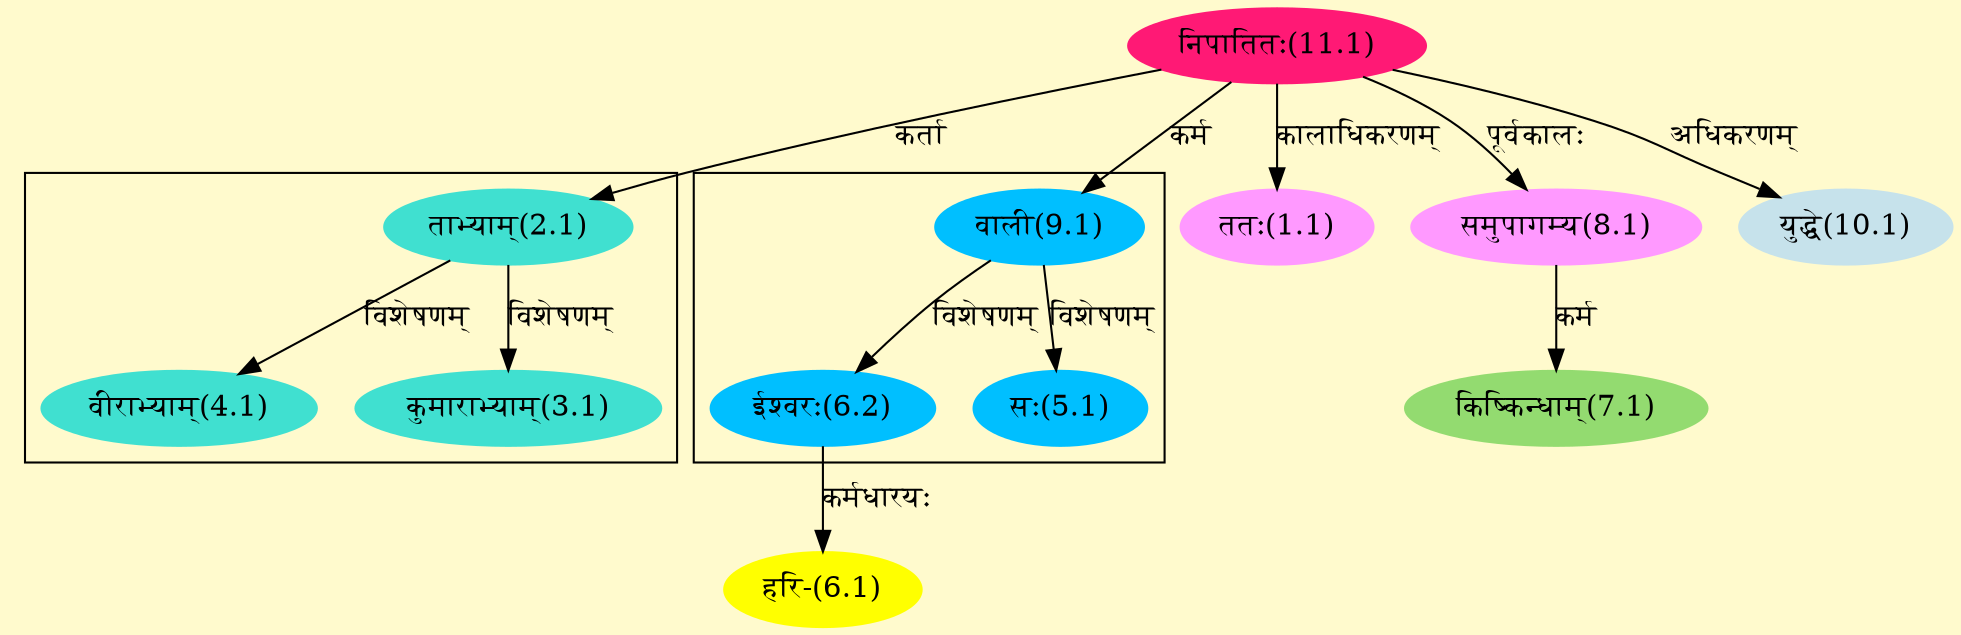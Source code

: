 digraph G{
rankdir=BT;
 compound=true;
 bgcolor="lemonchiffon1";

subgraph cluster_1{
Node3_1 [style=filled, color="#40E0D0" label = "कुमाराभ्याम्(3.1)"]
Node2_1 [style=filled, color="#40E0D0" label = "ताभ्याम्(2.1)"]
Node4_1 [style=filled, color="#40E0D0" label = "वीराभ्याम्(4.1)"]

}

subgraph cluster_2{
Node5_1 [style=filled, color="#00BFFF" label = "सः(5.1)"]
Node9_1 [style=filled, color="#00BFFF" label = "वाली(9.1)"]
Node6_2 [style=filled, color="#00BFFF" label = "ईश्वरः(6.2)"]

}
Node1_1 [style=filled, color="#FF99FF" label = "ततः(1.1)"]
Node11_1 [style=filled, color="#FF1975" label = "निपातितः(11.1)"]
Node2_1 [style=filled, color="#40E0D0" label = "ताभ्याम्(2.1)"]
Node6_1 [style=filled, color="#FFFF00" label = "हरि-(6.1)"]
Node6_2 [style=filled, color="#00BFFF" label = "ईश्वरः(6.2)"]
Node7_1 [style=filled, color="#93DB70" label = "किष्किन्धाम्(7.1)"]
Node8_1 [style=filled, color="#FF99FF" label = "समुपागम्य(8.1)"]
Node9_1 [style=filled, color="#00BFFF" label = "वाली(9.1)"]
Node10_1 [style=filled, color="#C6E2EB" label = "युद्धे(10.1)"]
/* Start of Relations section */

Node1_1 -> Node11_1 [  label="कालाधिकरणम्"  dir="back" ]
Node2_1 -> Node11_1 [  label="कर्ता"  dir="back" ]
Node3_1 -> Node2_1 [  label="विशेषणम्"  dir="back" ]
Node4_1 -> Node2_1 [  label="विशेषणम्"  dir="back" ]
Node5_1 -> Node9_1 [  label="विशेषणम्"  dir="back" ]
Node6_1 -> Node6_2 [  label="कर्मधारयः"  dir="back" ]
Node6_2 -> Node9_1 [  label="विशेषणम्"  dir="back" ]
Node7_1 -> Node8_1 [  label="कर्म"  dir="back" ]
Node8_1 -> Node11_1 [  label="पूर्वकालः"  dir="back" ]
Node9_1 -> Node11_1 [  label="कर्म"  dir="back" ]
Node10_1 -> Node11_1 [  label="अधिकरणम्"  dir="back" ]
}
